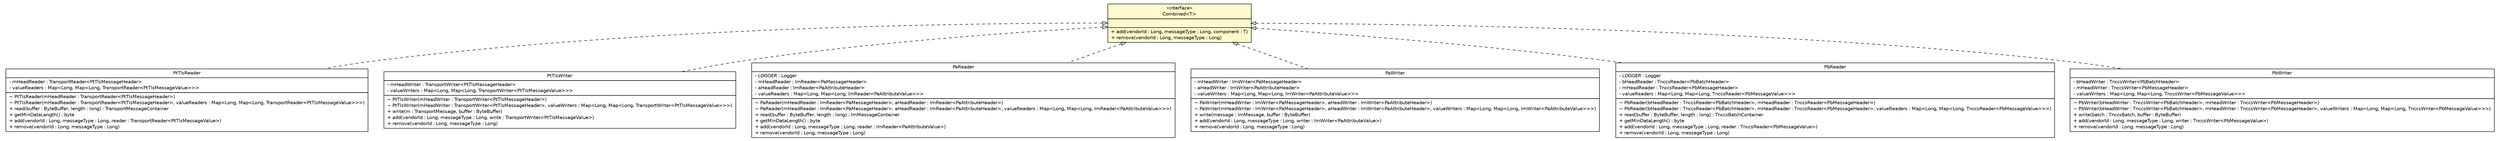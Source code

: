 #!/usr/local/bin/dot
#
# Class diagram 
# Generated by UMLGraph version R5_6 (http://www.umlgraph.org/)
#

digraph G {
	edge [fontname="Helvetica",fontsize=10,labelfontname="Helvetica",labelfontsize=10];
	node [fontname="Helvetica",fontsize=10,shape=plaintext];
	nodesep=0.25;
	ranksep=0.5;
	// de.hsbremen.tc.tnc.message.Combined<T>
	c25695 [label=<<table title="de.hsbremen.tc.tnc.message.Combined" border="0" cellborder="1" cellspacing="0" cellpadding="2" port="p" bgcolor="lemonChiffon" href="./Combined.html">
		<tr><td><table border="0" cellspacing="0" cellpadding="1">
<tr><td align="center" balign="center"> &#171;interface&#187; </td></tr>
<tr><td align="center" balign="center"> Combined&lt;T&gt; </td></tr>
		</table></td></tr>
		<tr><td><table border="0" cellspacing="0" cellpadding="1">
<tr><td align="left" balign="left">  </td></tr>
		</table></td></tr>
		<tr><td><table border="0" cellspacing="0" cellpadding="1">
<tr><td align="left" balign="left"> + add(vendorId : Long, messageType : Long, component : T) </td></tr>
<tr><td align="left" balign="left"> + remove(vendorId : Long, messageType : Long) </td></tr>
		</table></td></tr>
		</table>>, URL="./Combined.html", fontname="Helvetica", fontcolor="black", fontsize=10.0];
	// org.ietf.nea.pt.serialize.reader.bytebuffer.PtTlsReader
	c25749 [label=<<table title="org.ietf.nea.pt.serialize.reader.bytebuffer.PtTlsReader" border="0" cellborder="1" cellspacing="0" cellpadding="2" port="p" href="../../../../../org/ietf/nea/pt/serialize/reader/bytebuffer/PtTlsReader.html">
		<tr><td><table border="0" cellspacing="0" cellpadding="1">
<tr><td align="center" balign="center"> PtTlsReader </td></tr>
		</table></td></tr>
		<tr><td><table border="0" cellspacing="0" cellpadding="1">
<tr><td align="left" balign="left"> - mHeadReader : TransportReader&lt;PtTlsMessageHeader&gt; </td></tr>
<tr><td align="left" balign="left"> - valueReaders : Map&lt;Long, Map&lt;Long, TransportReader&lt;PtTlsMessageValue&gt;&gt;&gt; </td></tr>
		</table></td></tr>
		<tr><td><table border="0" cellspacing="0" cellpadding="1">
<tr><td align="left" balign="left"> ~ PtTlsReader(mHeadReader : TransportReader&lt;PtTlsMessageHeader&gt;) </td></tr>
<tr><td align="left" balign="left"> ~ PtTlsReader(mHeadReader : TransportReader&lt;PtTlsMessageHeader&gt;, valueReaders : Map&lt;Long, Map&lt;Long, TransportReader&lt;PtTlsMessageValue&gt;&gt;&gt;) </td></tr>
<tr><td align="left" balign="left"> + read(buffer : ByteBuffer, length : long) : TransportMessageContainer </td></tr>
<tr><td align="left" balign="left"> + getMinDataLength() : byte </td></tr>
<tr><td align="left" balign="left"> + add(vendorId : Long, messageType : Long, reader : TransportReader&lt;PtTlsMessageValue&gt;) </td></tr>
<tr><td align="left" balign="left"> + remove(vendorId : Long, messageType : Long) </td></tr>
		</table></td></tr>
		</table>>, URL="../../../../../org/ietf/nea/pt/serialize/reader/bytebuffer/PtTlsReader.html", fontname="Helvetica", fontcolor="black", fontsize=10.0];
	// org.ietf.nea.pt.serialize.writer.bytebuffer.PtTlsWriter
	c25769 [label=<<table title="org.ietf.nea.pt.serialize.writer.bytebuffer.PtTlsWriter" border="0" cellborder="1" cellspacing="0" cellpadding="2" port="p" href="../../../../../org/ietf/nea/pt/serialize/writer/bytebuffer/PtTlsWriter.html">
		<tr><td><table border="0" cellspacing="0" cellpadding="1">
<tr><td align="center" balign="center"> PtTlsWriter </td></tr>
		</table></td></tr>
		<tr><td><table border="0" cellspacing="0" cellpadding="1">
<tr><td align="left" balign="left"> - mHeadWriter : TransportWriter&lt;PtTlsMessageHeader&gt; </td></tr>
<tr><td align="left" balign="left"> - valueWriters : Map&lt;Long, Map&lt;Long, TransportWriter&lt;PtTlsMessageValue&gt;&gt;&gt; </td></tr>
		</table></td></tr>
		<tr><td><table border="0" cellspacing="0" cellpadding="1">
<tr><td align="left" balign="left"> ~ PtTlsWriter(mHeadWriter : TransportWriter&lt;PtTlsMessageHeader&gt;) </td></tr>
<tr><td align="left" balign="left"> ~ PtTlsWriter(mHeadWriter : TransportWriter&lt;PtTlsMessageHeader&gt;, valueWriters : Map&lt;Long, Map&lt;Long, TransportWriter&lt;PtTlsMessageValue&gt;&gt;&gt;) </td></tr>
<tr><td align="left" balign="left"> + write(m : TransportMessage, buffer : ByteBuffer) </td></tr>
<tr><td align="left" balign="left"> + add(vendorId : Long, messageType : Long, write : TransportWriter&lt;PtTlsMessageValue&gt;) </td></tr>
<tr><td align="left" balign="left"> + remove(vendorId : Long, messageType : Long) </td></tr>
		</table></td></tr>
		</table>>, URL="../../../../../org/ietf/nea/pt/serialize/writer/bytebuffer/PtTlsWriter.html", fontname="Helvetica", fontcolor="black", fontsize=10.0];
	// org.ietf.nea.pa.serialize.reader.bytebuffer.PaReader
	c25810 [label=<<table title="org.ietf.nea.pa.serialize.reader.bytebuffer.PaReader" border="0" cellborder="1" cellspacing="0" cellpadding="2" port="p" href="../../../../../org/ietf/nea/pa/serialize/reader/bytebuffer/PaReader.html">
		<tr><td><table border="0" cellspacing="0" cellpadding="1">
<tr><td align="center" balign="center"> PaReader </td></tr>
		</table></td></tr>
		<tr><td><table border="0" cellspacing="0" cellpadding="1">
<tr><td align="left" balign="left"> - LOGGER : Logger </td></tr>
<tr><td align="left" balign="left"> - mHeadReader : ImReader&lt;PaMessageHeader&gt; </td></tr>
<tr><td align="left" balign="left"> - aHeadReader : ImReader&lt;PaAttributeHeader&gt; </td></tr>
<tr><td align="left" balign="left"> - valueReaders : Map&lt;Long, Map&lt;Long, ImReader&lt;PaAttributeValue&gt;&gt;&gt; </td></tr>
		</table></td></tr>
		<tr><td><table border="0" cellspacing="0" cellpadding="1">
<tr><td align="left" balign="left"> ~ PaReader(mHeadReader : ImReader&lt;PaMessageHeader&gt;, aHeadReader : ImReader&lt;PaAttributeHeader&gt;) </td></tr>
<tr><td align="left" balign="left"> ~ PaReader(mHeadReader : ImReader&lt;PaMessageHeader&gt;, aHeadReader : ImReader&lt;PaAttributeHeader&gt;, valueReaders : Map&lt;Long, Map&lt;Long, ImReader&lt;PaAttributeValue&gt;&gt;&gt;) </td></tr>
<tr><td align="left" balign="left"> + read(buffer : ByteBuffer, length : long) : ImMessageContainer </td></tr>
<tr><td align="left" balign="left"> + getMinDataLength() : byte </td></tr>
<tr><td align="left" balign="left"> + add(vendorId : Long, messageType : Long, reader : ImReader&lt;PaAttributeValue&gt;) </td></tr>
<tr><td align="left" balign="left"> + remove(vendorId : Long, messageType : Long) </td></tr>
		</table></td></tr>
		</table>>, URL="../../../../../org/ietf/nea/pa/serialize/reader/bytebuffer/PaReader.html", fontname="Helvetica", fontcolor="black", fontsize=10.0];
	// org.ietf.nea.pa.serialize.writer.bytebuffer.PaWriter
	c25831 [label=<<table title="org.ietf.nea.pa.serialize.writer.bytebuffer.PaWriter" border="0" cellborder="1" cellspacing="0" cellpadding="2" port="p" href="../../../../../org/ietf/nea/pa/serialize/writer/bytebuffer/PaWriter.html">
		<tr><td><table border="0" cellspacing="0" cellpadding="1">
<tr><td align="center" balign="center"> PaWriter </td></tr>
		</table></td></tr>
		<tr><td><table border="0" cellspacing="0" cellpadding="1">
<tr><td align="left" balign="left"> - mHeadWriter : ImWriter&lt;PaMessageHeader&gt; </td></tr>
<tr><td align="left" balign="left"> - aHeadWriter : ImWriter&lt;PaAttributeHeader&gt; </td></tr>
<tr><td align="left" balign="left"> - valueWriters : Map&lt;Long, Map&lt;Long, ImWriter&lt;PaAttributeValue&gt;&gt;&gt; </td></tr>
		</table></td></tr>
		<tr><td><table border="0" cellspacing="0" cellpadding="1">
<tr><td align="left" balign="left"> ~ PaWriter(mHeadWriter : ImWriter&lt;PaMessageHeader&gt;, aHeadWriter : ImWriter&lt;PaAttributeHeader&gt;) </td></tr>
<tr><td align="left" balign="left"> ~ PaWriter(mHeadWriter : ImWriter&lt;PaMessageHeader&gt;, aHeadWriter : ImWriter&lt;PaAttributeHeader&gt;, valueWriters : Map&lt;Long, Map&lt;Long, ImWriter&lt;PaAttributeValue&gt;&gt;&gt;) </td></tr>
<tr><td align="left" balign="left"> + write(message : ImMessage, buffer : ByteBuffer) </td></tr>
<tr><td align="left" balign="left"> + add(vendorId : Long, messageType : Long, writer : ImWriter&lt;PaAttributeValue&gt;) </td></tr>
<tr><td align="left" balign="left"> + remove(vendorId : Long, messageType : Long) </td></tr>
		</table></td></tr>
		</table>>, URL="../../../../../org/ietf/nea/pa/serialize/writer/bytebuffer/PaWriter.html", fontname="Helvetica", fontcolor="black", fontsize=10.0];
	// org.ietf.nea.pb.serialize.reader.bytebuffer.PbReader
	c25945 [label=<<table title="org.ietf.nea.pb.serialize.reader.bytebuffer.PbReader" border="0" cellborder="1" cellspacing="0" cellpadding="2" port="p" href="../../../../../org/ietf/nea/pb/serialize/reader/bytebuffer/PbReader.html">
		<tr><td><table border="0" cellspacing="0" cellpadding="1">
<tr><td align="center" balign="center"> PbReader </td></tr>
		</table></td></tr>
		<tr><td><table border="0" cellspacing="0" cellpadding="1">
<tr><td align="left" balign="left"> - LOGGER : Logger </td></tr>
<tr><td align="left" balign="left"> - bHeadReader : TnccsReader&lt;PbBatchHeader&gt; </td></tr>
<tr><td align="left" balign="left"> - mHeadReader : TnccsReader&lt;PbMessageHeader&gt; </td></tr>
<tr><td align="left" balign="left"> - valueReaders : Map&lt;Long, Map&lt;Long, TnccsReader&lt;PbMessageValue&gt;&gt;&gt; </td></tr>
		</table></td></tr>
		<tr><td><table border="0" cellspacing="0" cellpadding="1">
<tr><td align="left" balign="left"> ~ PbReader(bHeadReader : TnccsReader&lt;PbBatchHeader&gt;, mHeadReader : TnccsReader&lt;PbMessageHeader&gt;) </td></tr>
<tr><td align="left" balign="left"> ~ PbReader(bHeadReader : TnccsReader&lt;PbBatchHeader&gt;, mHeadReader : TnccsReader&lt;PbMessageHeader&gt;, valueReaders : Map&lt;Long, Map&lt;Long, TnccsReader&lt;PbMessageValue&gt;&gt;&gt;) </td></tr>
<tr><td align="left" balign="left"> + read(buffer : ByteBuffer, length : long) : TnccsBatchContainer </td></tr>
<tr><td align="left" balign="left"> + getMinDataLength() : byte </td></tr>
<tr><td align="left" balign="left"> + add(vendorId : Long, messageType : Long, reader : TnccsReader&lt;PbMessageValue&gt;) </td></tr>
<tr><td align="left" balign="left"> + remove(vendorId : Long, messageType : Long) </td></tr>
		</table></td></tr>
		</table>>, URL="../../../../../org/ietf/nea/pb/serialize/reader/bytebuffer/PbReader.html", fontname="Helvetica", fontcolor="black", fontsize=10.0];
	// org.ietf.nea.pb.serialize.writer.bytebuffer.PbWriter
	c25973 [label=<<table title="org.ietf.nea.pb.serialize.writer.bytebuffer.PbWriter" border="0" cellborder="1" cellspacing="0" cellpadding="2" port="p" href="../../../../../org/ietf/nea/pb/serialize/writer/bytebuffer/PbWriter.html">
		<tr><td><table border="0" cellspacing="0" cellpadding="1">
<tr><td align="center" balign="center"> PbWriter </td></tr>
		</table></td></tr>
		<tr><td><table border="0" cellspacing="0" cellpadding="1">
<tr><td align="left" balign="left"> - bHeadWriter : TnccsWriter&lt;PbBatchHeader&gt; </td></tr>
<tr><td align="left" balign="left"> - mHeadWriter : TnccsWriter&lt;PbMessageHeader&gt; </td></tr>
<tr><td align="left" balign="left"> - valueWriters : Map&lt;Long, Map&lt;Long, TnccsWriter&lt;PbMessageValue&gt;&gt;&gt; </td></tr>
		</table></td></tr>
		<tr><td><table border="0" cellspacing="0" cellpadding="1">
<tr><td align="left" balign="left"> ~ PbWriter(bHeadWriter : TnccsWriter&lt;PbBatchHeader&gt;, mHeadWriter : TnccsWriter&lt;PbMessageHeader&gt;) </td></tr>
<tr><td align="left" balign="left"> ~ PbWriter(bHeadWriter : TnccsWriter&lt;PbBatchHeader&gt;, mHeadWriter : TnccsWriter&lt;PbMessageHeader&gt;, valueWriters : Map&lt;Long, Map&lt;Long, TnccsWriter&lt;PbMessageValue&gt;&gt;&gt;) </td></tr>
<tr><td align="left" balign="left"> + write(batch : TnccsBatch, buffer : ByteBuffer) </td></tr>
<tr><td align="left" balign="left"> + add(vendorId : Long, messageType : Long, writer : TnccsWriter&lt;PbMessageValue&gt;) </td></tr>
<tr><td align="left" balign="left"> + remove(vendorId : Long, messageType : Long) </td></tr>
		</table></td></tr>
		</table>>, URL="../../../../../org/ietf/nea/pb/serialize/writer/bytebuffer/PbWriter.html", fontname="Helvetica", fontcolor="black", fontsize=10.0];
	//org.ietf.nea.pt.serialize.reader.bytebuffer.PtTlsReader implements de.hsbremen.tc.tnc.message.Combined<T>
	c25695:p -> c25749:p [dir=back,arrowtail=empty,style=dashed];
	//org.ietf.nea.pt.serialize.writer.bytebuffer.PtTlsWriter implements de.hsbremen.tc.tnc.message.Combined<T>
	c25695:p -> c25769:p [dir=back,arrowtail=empty,style=dashed];
	//org.ietf.nea.pa.serialize.reader.bytebuffer.PaReader implements de.hsbremen.tc.tnc.message.Combined<T>
	c25695:p -> c25810:p [dir=back,arrowtail=empty,style=dashed];
	//org.ietf.nea.pa.serialize.writer.bytebuffer.PaWriter implements de.hsbremen.tc.tnc.message.Combined<T>
	c25695:p -> c25831:p [dir=back,arrowtail=empty,style=dashed];
	//org.ietf.nea.pb.serialize.reader.bytebuffer.PbReader implements de.hsbremen.tc.tnc.message.Combined<T>
	c25695:p -> c25945:p [dir=back,arrowtail=empty,style=dashed];
	//org.ietf.nea.pb.serialize.writer.bytebuffer.PbWriter implements de.hsbremen.tc.tnc.message.Combined<T>
	c25695:p -> c25973:p [dir=back,arrowtail=empty,style=dashed];
}

